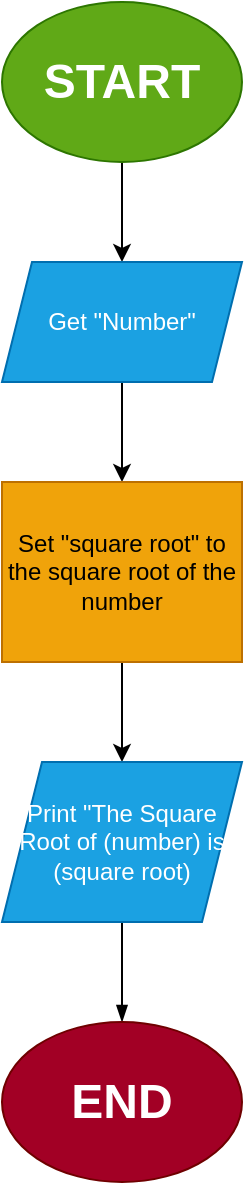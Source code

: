 <mxfile>
    <diagram name="Page-1" id="SVAJx1drAQpVuMVG7e-3">
        <mxGraphModel dx="1086" dy="801" grid="1" gridSize="10" guides="1" tooltips="1" connect="1" arrows="1" fold="1" page="1" pageScale="1" pageWidth="850" pageHeight="1100" math="0" shadow="0">
            <root>
                <mxCell id="0"/>
                <mxCell id="1" parent="0"/>
                <mxCell id="_k-LYIHpiRqsw7f86GPR-4" value="" style="edgeStyle=orthogonalEdgeStyle;rounded=0;orthogonalLoop=1;jettySize=auto;html=1;" parent="1" source="_k-LYIHpiRqsw7f86GPR-2" target="_k-LYIHpiRqsw7f86GPR-3" edge="1">
                    <mxGeometry relative="1" as="geometry"/>
                </mxCell>
                <mxCell id="_k-LYIHpiRqsw7f86GPR-2" value="&lt;h2 style=&quot;font-size: 24px;&quot;&gt;&lt;font style=&quot;font-size: 24px;&quot;&gt;S&lt;/font&gt;TART&lt;br&gt;&lt;/h2&gt;" style="ellipse;whiteSpace=wrap;html=1;fillColor=#60a917;strokeColor=#2D7600;fontColor=#ffffff;" parent="1" vertex="1">
                    <mxGeometry x="365" y="50" width="120" height="80" as="geometry"/>
                </mxCell>
                <mxCell id="_k-LYIHpiRqsw7f86GPR-6" value="" style="edgeStyle=orthogonalEdgeStyle;rounded=0;orthogonalLoop=1;jettySize=auto;html=1;" parent="1" source="_k-LYIHpiRqsw7f86GPR-3" target="_k-LYIHpiRqsw7f86GPR-5" edge="1">
                    <mxGeometry relative="1" as="geometry"/>
                </mxCell>
                <mxCell id="_k-LYIHpiRqsw7f86GPR-3" value="Get &quot;Number&quot;" style="shape=parallelogram;perimeter=parallelogramPerimeter;whiteSpace=wrap;html=1;fixedSize=1;fillColor=#1ba1e2;strokeColor=#006EAF;size=15;fontColor=#ffffff;" parent="1" vertex="1">
                    <mxGeometry x="365" y="180" width="120" height="60" as="geometry"/>
                </mxCell>
                <mxCell id="_k-LYIHpiRqsw7f86GPR-18" value="" style="edgeStyle=orthogonalEdgeStyle;rounded=0;orthogonalLoop=1;jettySize=auto;html=1;" parent="1" source="_k-LYIHpiRqsw7f86GPR-5" edge="1">
                    <mxGeometry relative="1" as="geometry">
                        <mxPoint x="425" y="430" as="targetPoint"/>
                    </mxGeometry>
                </mxCell>
                <mxCell id="_k-LYIHpiRqsw7f86GPR-5" value="Set &quot;square root&quot; to the square root of the number" style="rounded=0;whiteSpace=wrap;html=1;fillColor=#f0a30a;strokeColor=#BD7000;fontColor=#000000;" parent="1" vertex="1">
                    <mxGeometry x="365" y="290" width="120" height="90" as="geometry"/>
                </mxCell>
                <mxCell id="3" value="" style="edgeStyle=none;html=1;startArrow=none;startFill=0;endArrow=blockThin;endFill=1;" edge="1" parent="1" source="_k-LYIHpiRqsw7f86GPR-7" target="_k-LYIHpiRqsw7f86GPR-9">
                    <mxGeometry relative="1" as="geometry"/>
                </mxCell>
                <mxCell id="_k-LYIHpiRqsw7f86GPR-7" value="Print &quot;The Square Root of (number) is (square root)" style="shape=parallelogram;perimeter=parallelogramPerimeter;whiteSpace=wrap;html=1;fixedSize=1;fillColor=#1ba1e2;strokeColor=#006EAF;rounded=0;fontColor=#ffffff;" parent="1" vertex="1">
                    <mxGeometry x="365" y="430" width="120" height="80" as="geometry"/>
                </mxCell>
                <mxCell id="_k-LYIHpiRqsw7f86GPR-9" value="END" style="ellipse;whiteSpace=wrap;html=1;fillColor=#a20025;strokeColor=#6F0000;fontSize=24;fontStyle=1;fontColor=#ffffff;" parent="1" vertex="1">
                    <mxGeometry x="365" y="560" width="120" height="80" as="geometry"/>
                </mxCell>
            </root>
        </mxGraphModel>
    </diagram>
</mxfile>